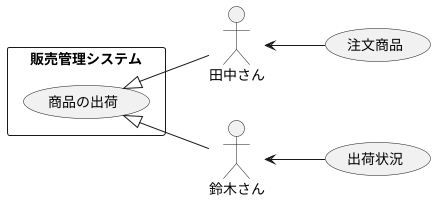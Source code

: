 @startuml 演習2―5
left to right direction
actor 田中さん
actor 鈴木さん
usecase 出荷状況
usecase 注文商品

rectangle 販売管理システム{
    usecase 商品の出荷    
}
商品の出荷 <|-- 田中さん 
商品の出荷 <|-- 鈴木さん
田中さん <-- 注文商品
鈴木さん <-- 出荷状況
    
@enduml